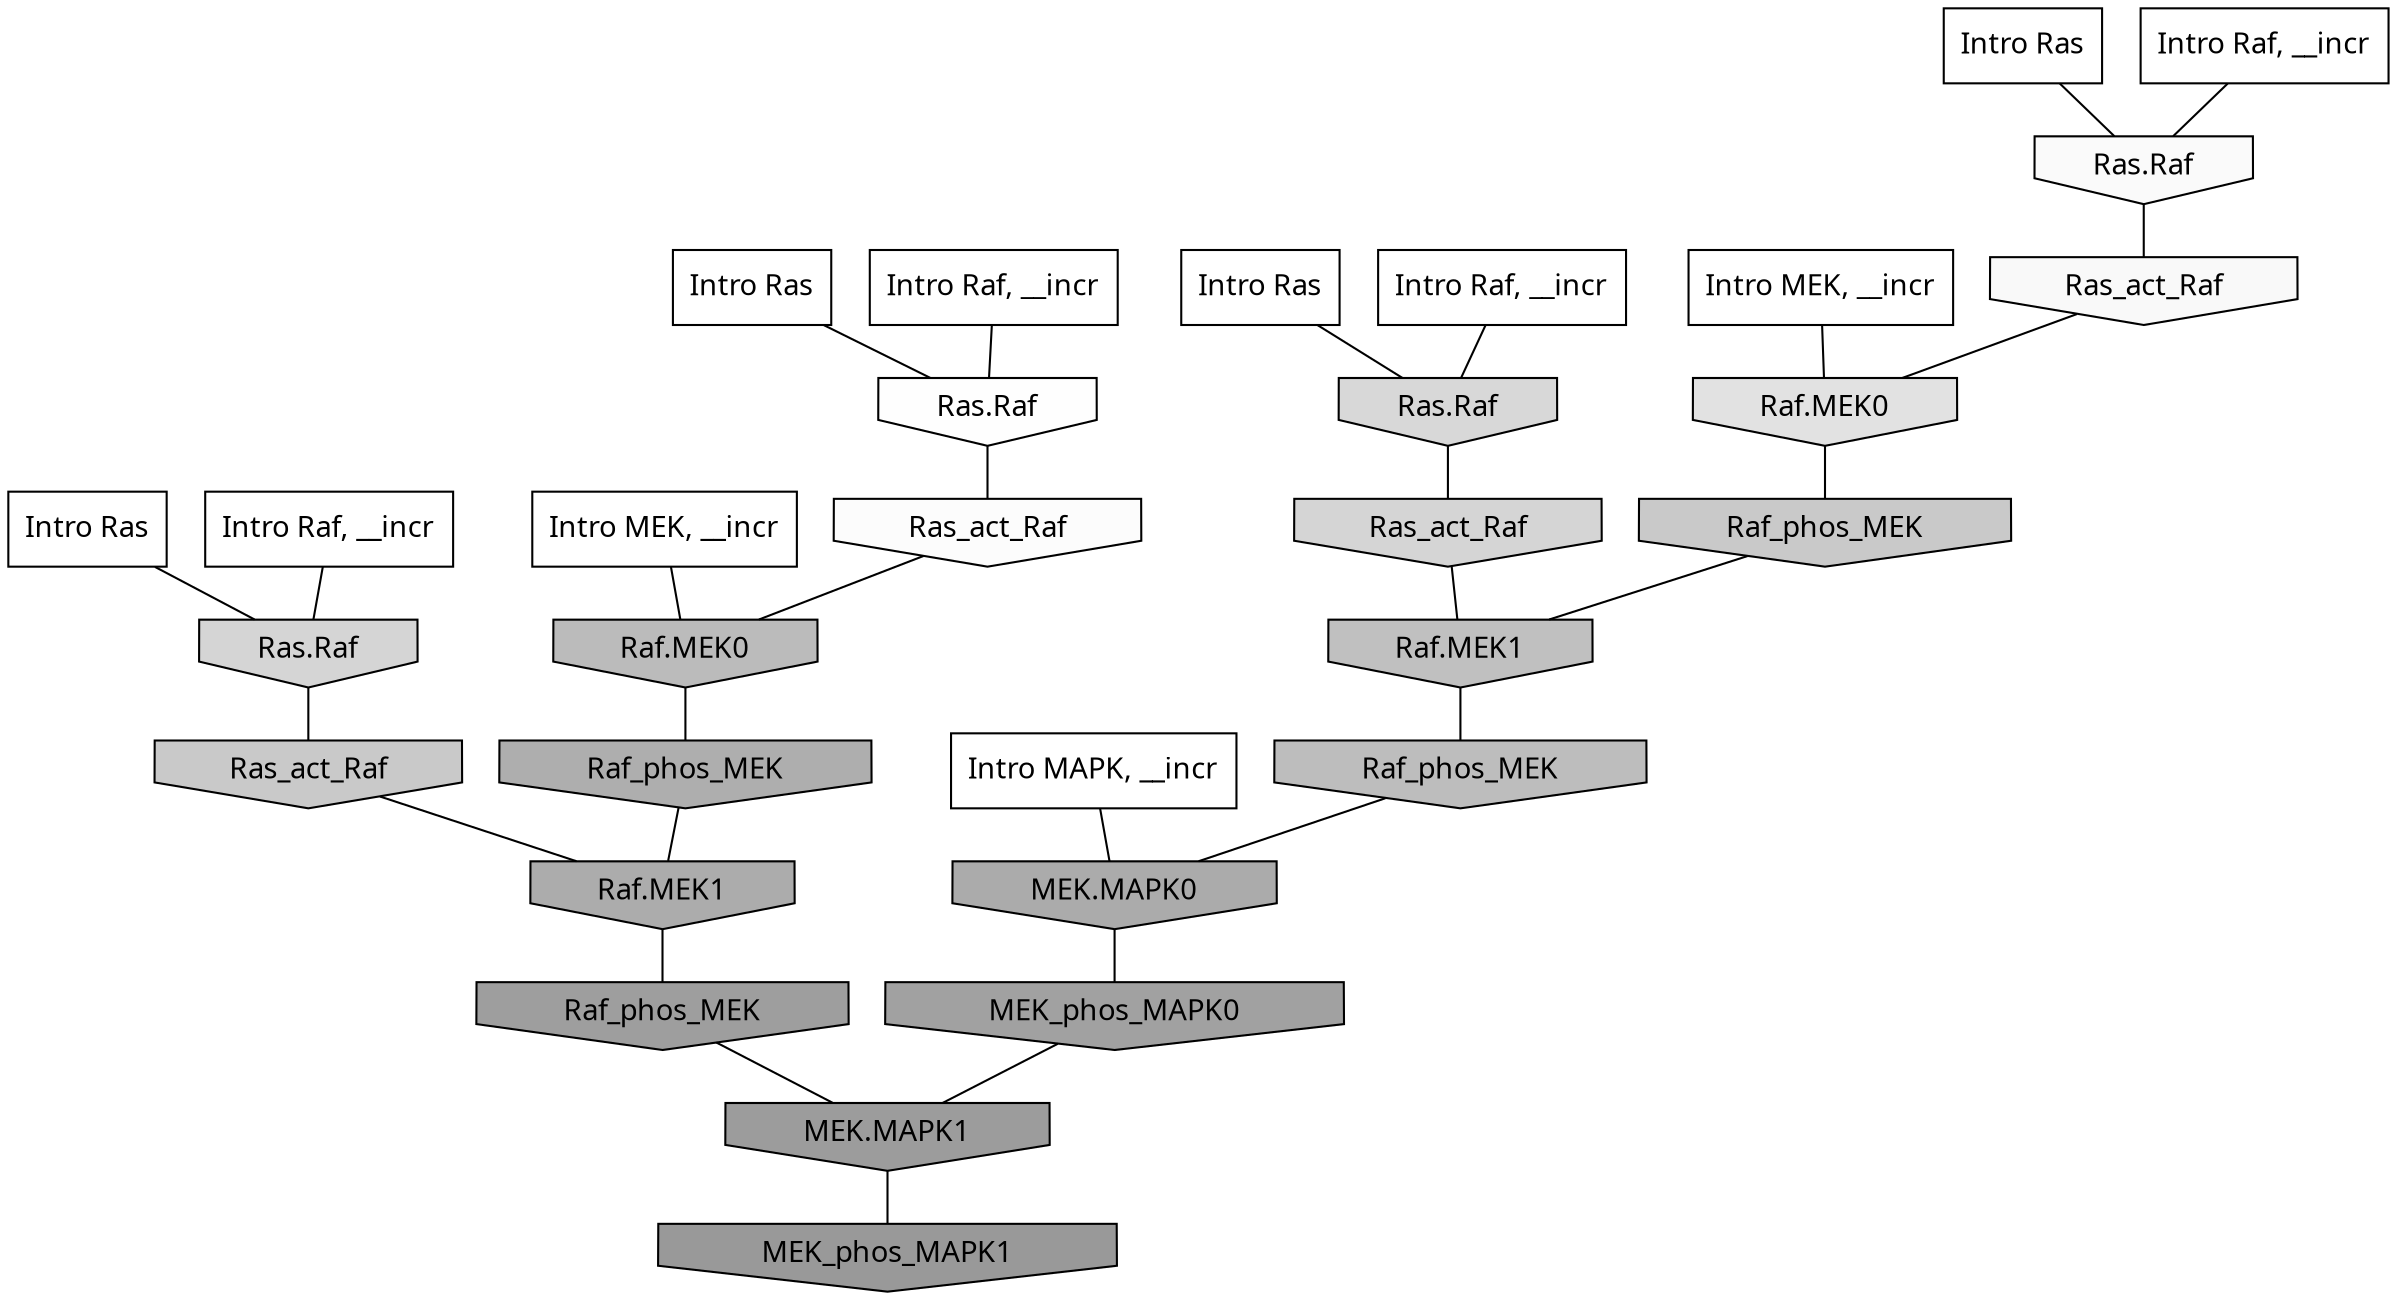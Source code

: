 digraph G{
  rankdir="TB";
  ranksep=0.30;
  node [fontname="CMU Serif"];
  edge [fontname="CMU Serif"];
  
  20 [label="Intro Ras", shape=rectangle, style=filled, fillcolor="0.000 0.000 1.000"]
  
  27 [label="Intro Ras", shape=rectangle, style=filled, fillcolor="0.000 0.000 1.000"]
  
  33 [label="Intro Ras", shape=rectangle, style=filled, fillcolor="0.000 0.000 1.000"]
  
  98 [label="Intro Ras", shape=rectangle, style=filled, fillcolor="0.000 0.000 1.000"]
  
  369 [label="Intro Raf, __incr", shape=rectangle, style=filled, fillcolor="0.000 0.000 1.000"]
  
  750 [label="Intro Raf, __incr", shape=rectangle, style=filled, fillcolor="0.000 0.000 1.000"]
  
  809 [label="Intro Raf, __incr", shape=rectangle, style=filled, fillcolor="0.000 0.000 1.000"]
  
  983 [label="Intro Raf, __incr", shape=rectangle, style=filled, fillcolor="0.000 0.000 1.000"]
  
  1499 [label="Intro MEK, __incr", shape=rectangle, style=filled, fillcolor="0.000 0.000 1.000"]
  
  1705 [label="Intro MEK, __incr", shape=rectangle, style=filled, fillcolor="0.000 0.000 1.000"]
  
  2955 [label="Intro MAPK, __incr", shape=rectangle, style=filled, fillcolor="0.000 0.000 1.000"]
  
  3347 [label="Ras.Raf", shape=invhouse, style=filled, fillcolor="0.000 0.000 0.994"]
  
  3384 [label="Ras_act_Raf", shape=invhouse, style=filled, fillcolor="0.000 0.000 0.988"]
  
  3426 [label="Ras.Raf", shape=invhouse, style=filled, fillcolor="0.000 0.000 0.979"]
  
  3447 [label="Ras_act_Raf", shape=invhouse, style=filled, fillcolor="0.000 0.000 0.976"]
  
  4525 [label="Raf.MEK0", shape=invhouse, style=filled, fillcolor="0.000 0.000 0.884"]
  
  5111 [label="Ras.Raf", shape=invhouse, style=filled, fillcolor="0.000 0.000 0.846"]
  
  5278 [label="Ras_act_Raf", shape=invhouse, style=filled, fillcolor="0.000 0.000 0.835"]
  
  5308 [label="Ras.Raf", shape=invhouse, style=filled, fillcolor="0.000 0.000 0.835"]
  
  6110 [label="Ras_act_Raf", shape=invhouse, style=filled, fillcolor="0.000 0.000 0.788"]
  
  6122 [label="Raf_phos_MEK", shape=invhouse, style=filled, fillcolor="0.000 0.000 0.787"]
  
  6974 [label="Raf.MEK1", shape=invhouse, style=filled, fillcolor="0.000 0.000 0.751"]
  
  7346 [label="Raf_phos_MEK", shape=invhouse, style=filled, fillcolor="0.000 0.000 0.739"]
  
  7580 [label="Raf.MEK0", shape=invhouse, style=filled, fillcolor="0.000 0.000 0.732"]
  
  9104 [label="Raf_phos_MEK", shape=invhouse, style=filled, fillcolor="0.000 0.000 0.683"]
  
  9598 [label="Raf.MEK1", shape=invhouse, style=filled, fillcolor="0.000 0.000 0.672"]
  
  9695 [label="MEK.MAPK0", shape=invhouse, style=filled, fillcolor="0.000 0.000 0.669"]
  
  11546 [label="MEK_phos_MAPK0", shape=invhouse, style=filled, fillcolor="0.000 0.000 0.629"]
  
  12191 [label="Raf_phos_MEK", shape=invhouse, style=filled, fillcolor="0.000 0.000 0.618"]
  
  12652 [label="MEK.MAPK1", shape=invhouse, style=filled, fillcolor="0.000 0.000 0.610"]
  
  13209 [label="MEK_phos_MAPK1", shape=invhouse, style=filled, fillcolor="0.000 0.000 0.600"]
  
  
  12652 -> 13209 [dir=none, color="0.000 0.000 0.000"] 
  12191 -> 12652 [dir=none, color="0.000 0.000 0.000"] 
  11546 -> 12652 [dir=none, color="0.000 0.000 0.000"] 
  9695 -> 11546 [dir=none, color="0.000 0.000 0.000"] 
  9598 -> 12191 [dir=none, color="0.000 0.000 0.000"] 
  9104 -> 9598 [dir=none, color="0.000 0.000 0.000"] 
  7580 -> 9104 [dir=none, color="0.000 0.000 0.000"] 
  7346 -> 9695 [dir=none, color="0.000 0.000 0.000"] 
  6974 -> 7346 [dir=none, color="0.000 0.000 0.000"] 
  6122 -> 6974 [dir=none, color="0.000 0.000 0.000"] 
  6110 -> 9598 [dir=none, color="0.000 0.000 0.000"] 
  5308 -> 6110 [dir=none, color="0.000 0.000 0.000"] 
  5278 -> 6974 [dir=none, color="0.000 0.000 0.000"] 
  5111 -> 5278 [dir=none, color="0.000 0.000 0.000"] 
  4525 -> 6122 [dir=none, color="0.000 0.000 0.000"] 
  3447 -> 4525 [dir=none, color="0.000 0.000 0.000"] 
  3426 -> 3447 [dir=none, color="0.000 0.000 0.000"] 
  3384 -> 7580 [dir=none, color="0.000 0.000 0.000"] 
  3347 -> 3384 [dir=none, color="0.000 0.000 0.000"] 
  2955 -> 9695 [dir=none, color="0.000 0.000 0.000"] 
  1705 -> 7580 [dir=none, color="0.000 0.000 0.000"] 
  1499 -> 4525 [dir=none, color="0.000 0.000 0.000"] 
  983 -> 3426 [dir=none, color="0.000 0.000 0.000"] 
  809 -> 5308 [dir=none, color="0.000 0.000 0.000"] 
  750 -> 5111 [dir=none, color="0.000 0.000 0.000"] 
  369 -> 3347 [dir=none, color="0.000 0.000 0.000"] 
  98 -> 3347 [dir=none, color="0.000 0.000 0.000"] 
  33 -> 3426 [dir=none, color="0.000 0.000 0.000"] 
  27 -> 5111 [dir=none, color="0.000 0.000 0.000"] 
  20 -> 5308 [dir=none, color="0.000 0.000 0.000"] 
  
  }
